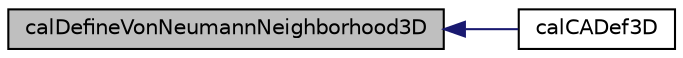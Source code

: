 digraph "calDefineVonNeumannNeighborhood3D"
{
  edge [fontname="Helvetica",fontsize="10",labelfontname="Helvetica",labelfontsize="10"];
  node [fontname="Helvetica",fontsize="10",shape=record];
  rankdir="LR";
  Node1 [label="calDefineVonNeumannNeighborhood3D",height=0.2,width=0.4,color="black", fillcolor="grey75", style="filled" fontcolor="black"];
  Node1 -> Node2 [dir="back",color="midnightblue",fontsize="10",style="solid",fontname="Helvetica"];
  Node2 [label="calCADef3D",height=0.2,width=0.4,color="black", fillcolor="white", style="filled",URL="$cal3_d_8h.html#a29d402d4f3d669396cf25ac7ef46c2f1",tooltip="Creates an object of type CALModel3D, sets its records and returns it as a pointer; it defines the ce..."];
}
